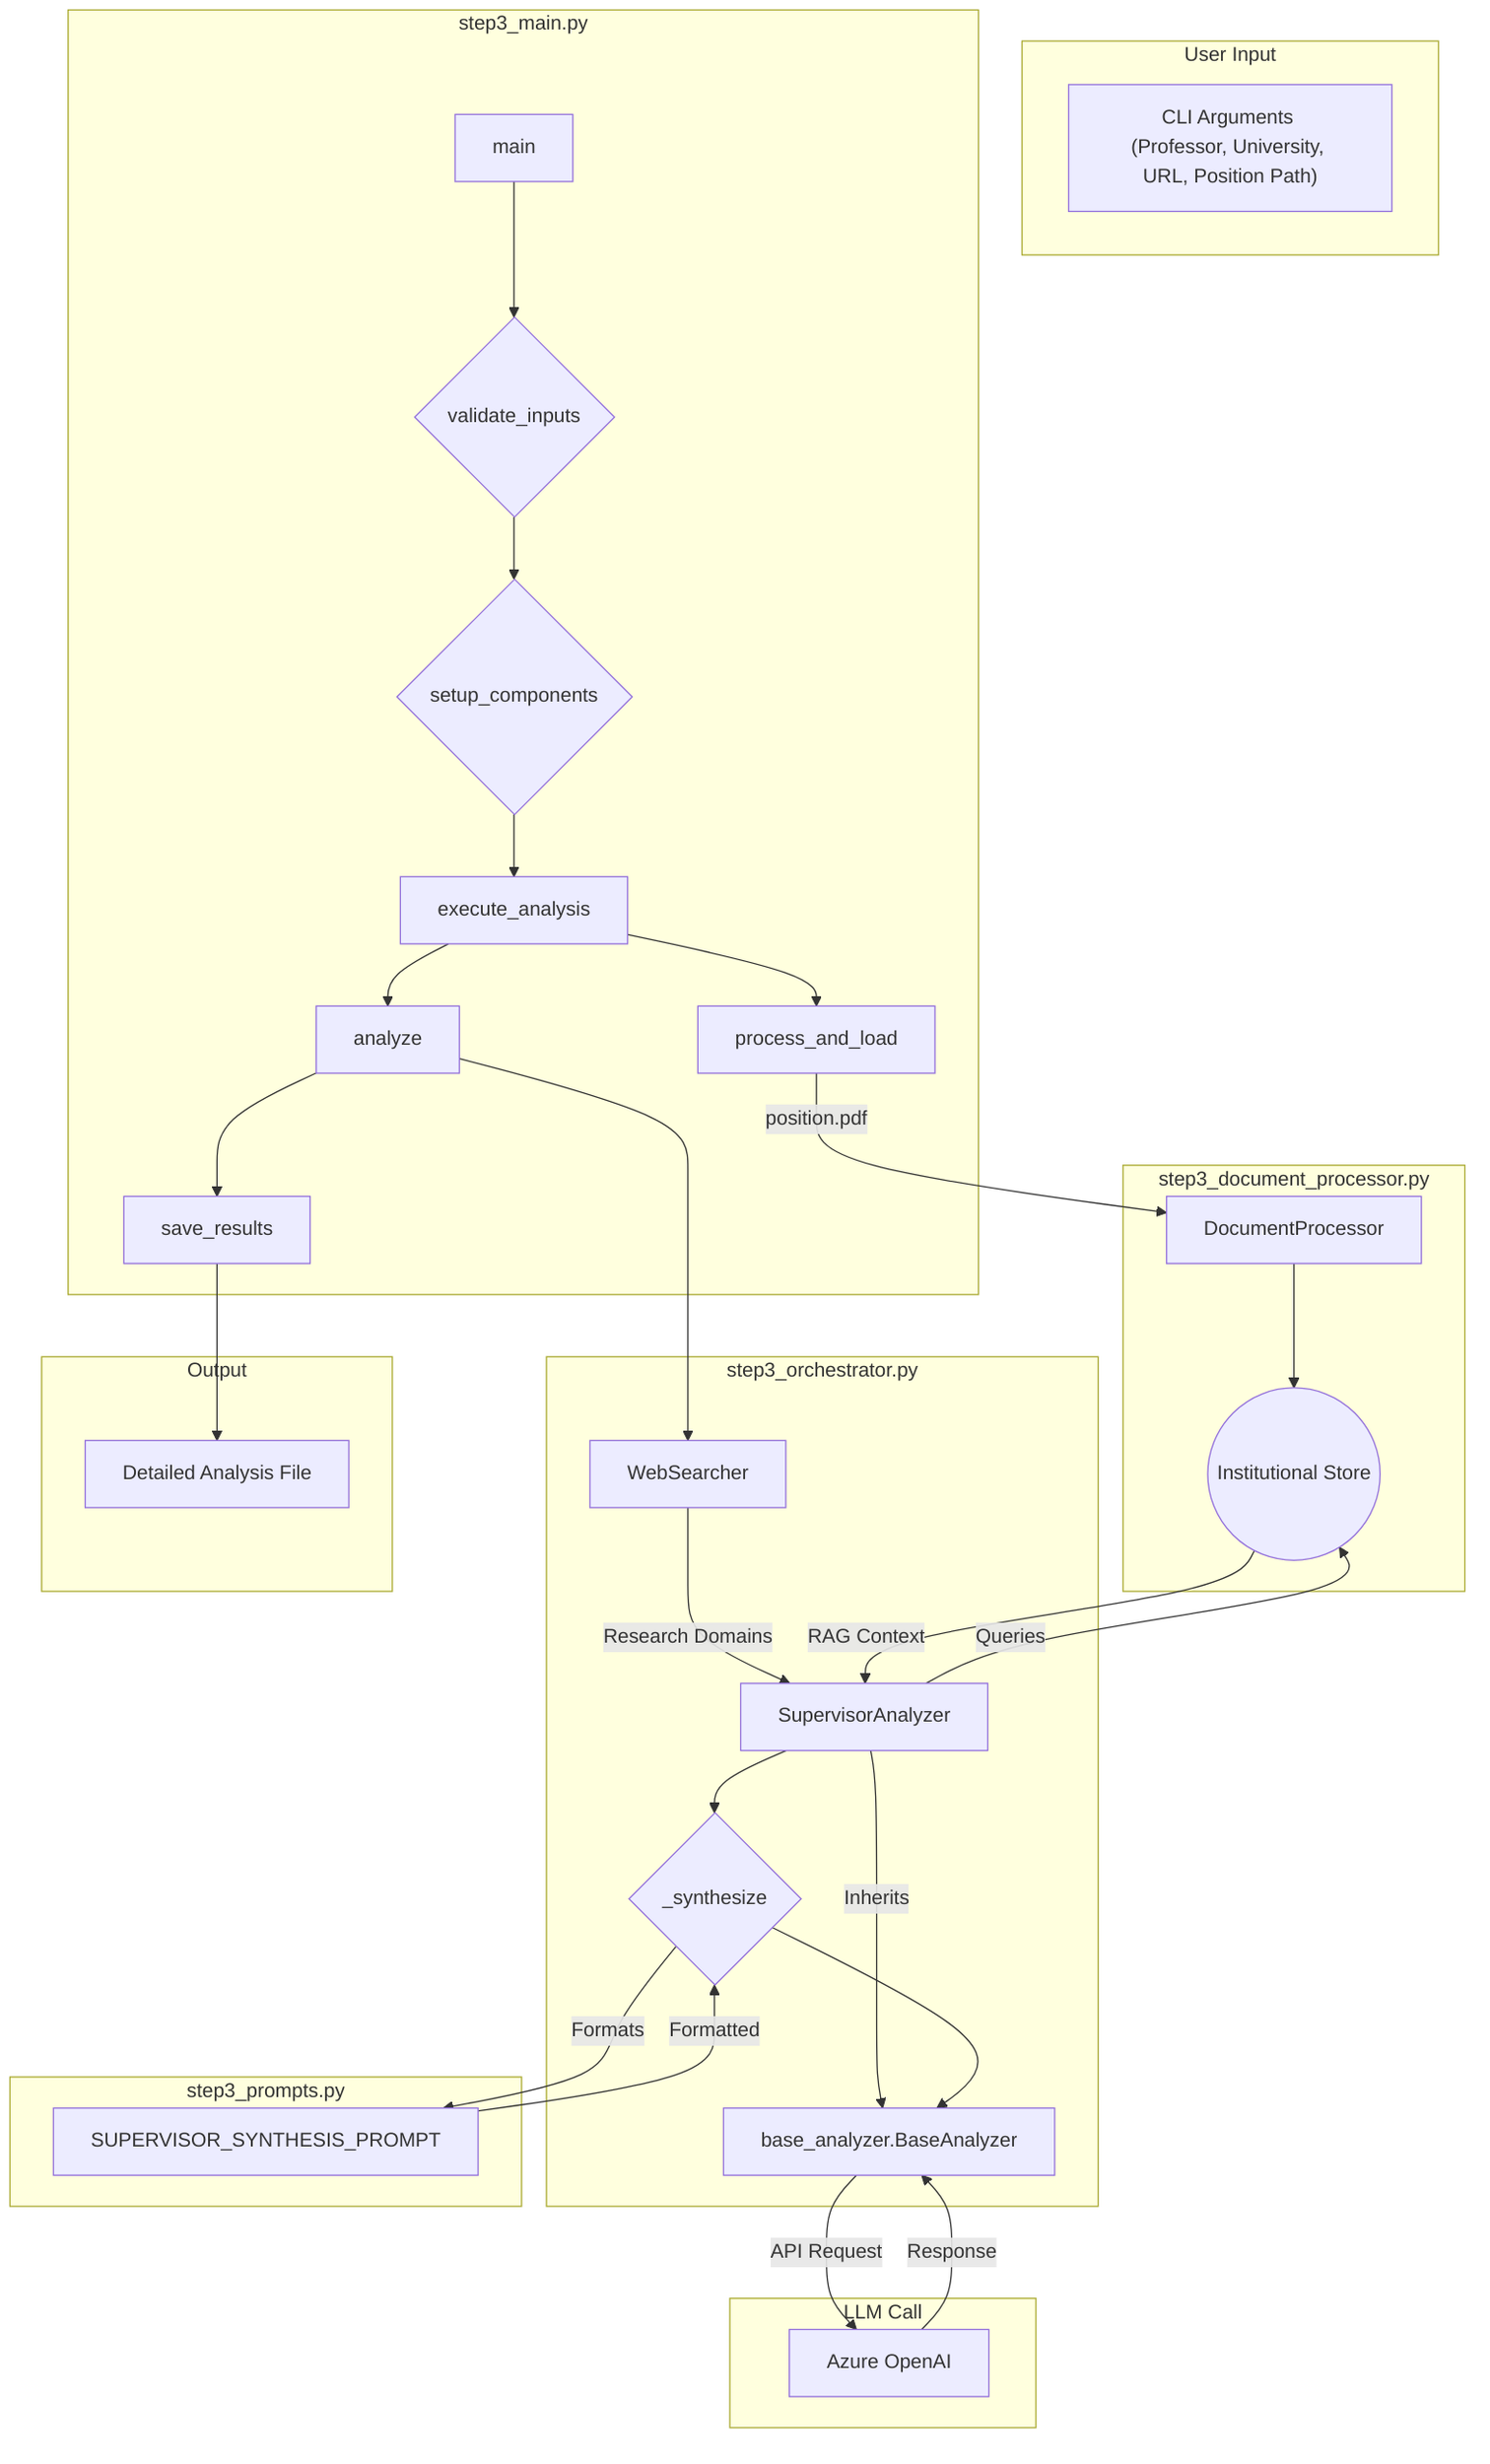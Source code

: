 graph TD
    subgraph User Input
        A["CLI Arguments <br/>(Professor, University, URL, Position Path)"]
    end

    subgraph "step3_main.py"
        B[main] --> C{validate_inputs};
        C --> D{setup_components};
        D --> E[execute_analysis];
        E --> F[process_and_load];
        E --> G[analyze];
        G --> H[save_results];
    end

    subgraph "step3_document_processor.py"
        I[DocumentProcessor]
        F -- "position.pdf" --> I;
        I --> K((Institutional Store));
    end

    subgraph "step3_orchestrator.py"
        L[SupervisorAnalyzer] -- Inherits --> BA[base_analyzer.BaseAnalyzer]
        M[WebSearcher]
        G --> M;
        M -- "Research Domains" --> L;
        L -- "Queries" --> K;
        K -- "RAG Context" --> L;
        L --> N{_synthesize};
    end
    
    subgraph "step3_prompts.py"
        O[SUPERVISOR_SYNTHESIS_PROMPT]
        N -- "Formats" --> O;
        O -- "Formatted" --> N;
    end

    subgraph "LLM Call"
      P[Azure OpenAI]
      N --> BA;
      BA -- "API Request" --> P
      P -- "Response" --> BA
    end

    subgraph "Output"
      Q[Detailed Analysis File]
      H --> Q
    end